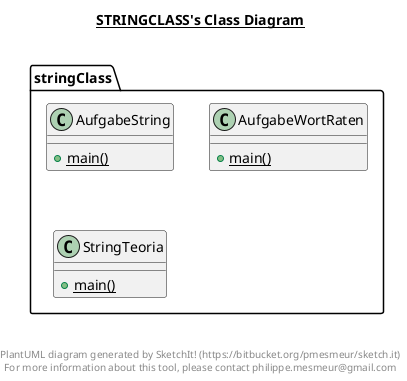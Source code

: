 @startuml

title __STRINGCLASS's Class Diagram__\n

  namespace stringClass {
    class stringClass.AufgabeString {
        {static} + main()
    }
  }
  

  namespace stringClass {
    class stringClass.AufgabeWortRaten {
        {static} + main()
    }
  }
  

  namespace stringClass {
    class stringClass.StringTeoria {
        {static} + main()
    }
  }
  



right footer


PlantUML diagram generated by SketchIt! (https://bitbucket.org/pmesmeur/sketch.it)
For more information about this tool, please contact philippe.mesmeur@gmail.com
endfooter

@enduml
